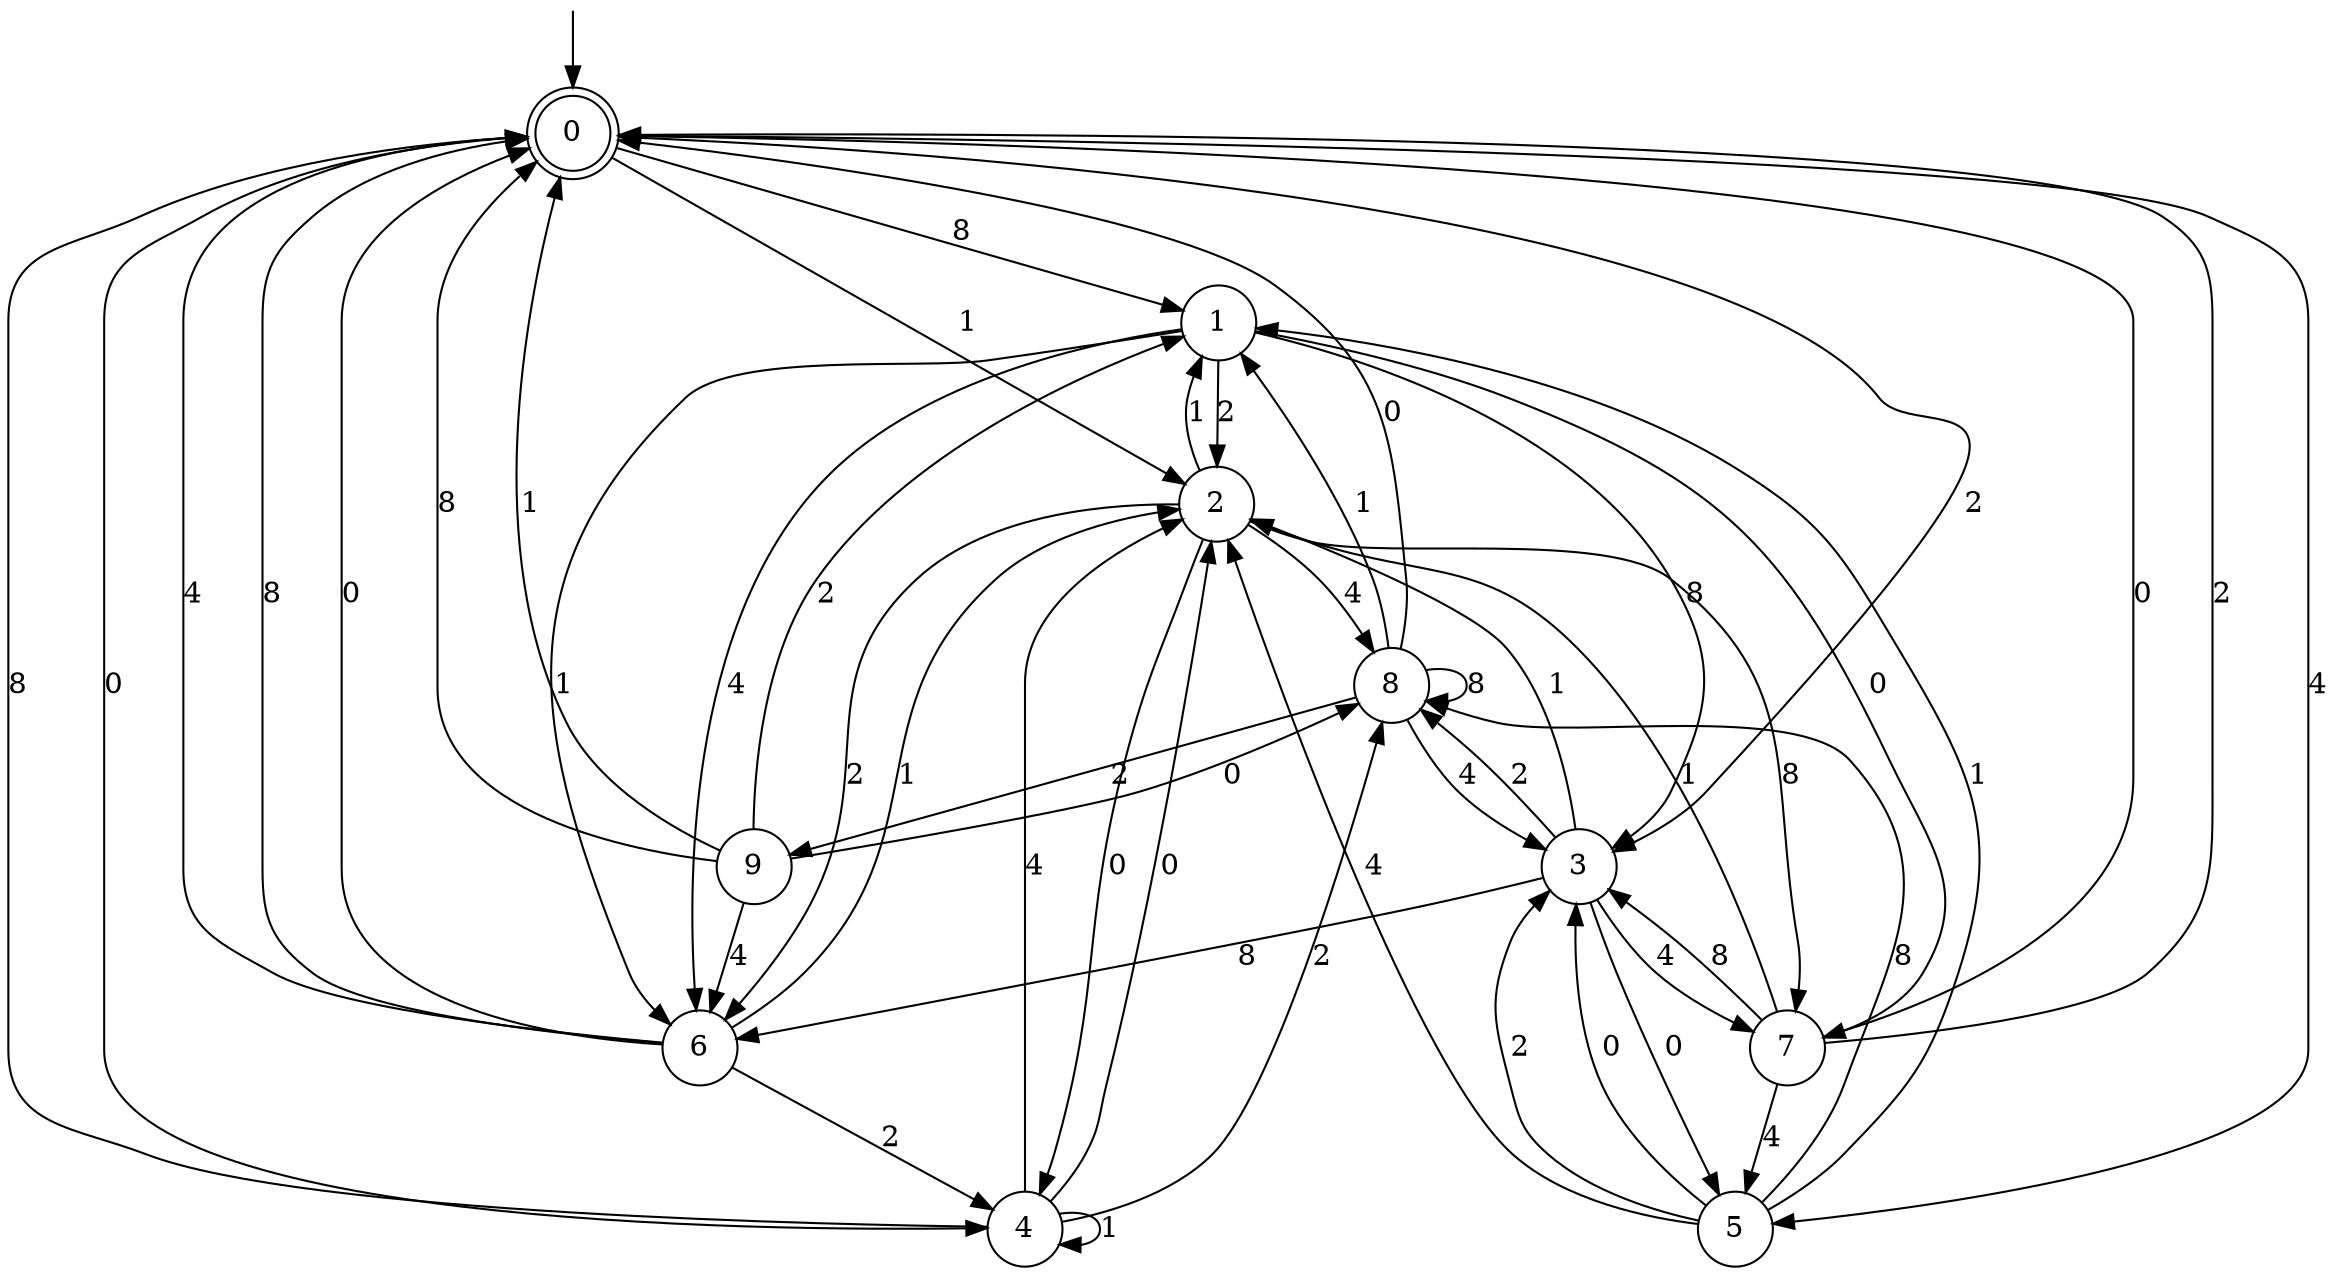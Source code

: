 digraph g {

	s0 [shape="doublecircle" label="0"];
	s1 [shape="circle" label="1"];
	s2 [shape="circle" label="2"];
	s3 [shape="circle" label="3"];
	s4 [shape="circle" label="4"];
	s5 [shape="circle" label="5"];
	s6 [shape="circle" label="6"];
	s7 [shape="circle" label="7"];
	s8 [shape="circle" label="8"];
	s9 [shape="circle" label="9"];
	s0 -> s1 [label="8"];
	s0 -> s2 [label="1"];
	s0 -> s3 [label="2"];
	s0 -> s4 [label="0"];
	s0 -> s5 [label="4"];
	s1 -> s3 [label="8"];
	s1 -> s6 [label="1"];
	s1 -> s2 [label="2"];
	s1 -> s7 [label="0"];
	s1 -> s6 [label="4"];
	s2 -> s7 [label="8"];
	s2 -> s1 [label="1"];
	s2 -> s6 [label="2"];
	s2 -> s4 [label="0"];
	s2 -> s8 [label="4"];
	s3 -> s6 [label="8"];
	s3 -> s2 [label="1"];
	s3 -> s8 [label="2"];
	s3 -> s5 [label="0"];
	s3 -> s7 [label="4"];
	s4 -> s0 [label="8"];
	s4 -> s4 [label="1"];
	s4 -> s8 [label="2"];
	s4 -> s2 [label="0"];
	s4 -> s2 [label="4"];
	s5 -> s8 [label="8"];
	s5 -> s1 [label="1"];
	s5 -> s3 [label="2"];
	s5 -> s3 [label="0"];
	s5 -> s2 [label="4"];
	s6 -> s0 [label="8"];
	s6 -> s2 [label="1"];
	s6 -> s4 [label="2"];
	s6 -> s0 [label="0"];
	s6 -> s0 [label="4"];
	s7 -> s3 [label="8"];
	s7 -> s2 [label="1"];
	s7 -> s0 [label="2"];
	s7 -> s0 [label="0"];
	s7 -> s5 [label="4"];
	s8 -> s8 [label="8"];
	s8 -> s1 [label="1"];
	s8 -> s9 [label="2"];
	s8 -> s0 [label="0"];
	s8 -> s3 [label="4"];
	s9 -> s0 [label="8"];
	s9 -> s0 [label="1"];
	s9 -> s1 [label="2"];
	s9 -> s8 [label="0"];
	s9 -> s6 [label="4"];

__start0 [label="" shape="none" width="0" height="0"];
__start0 -> s0;

}

